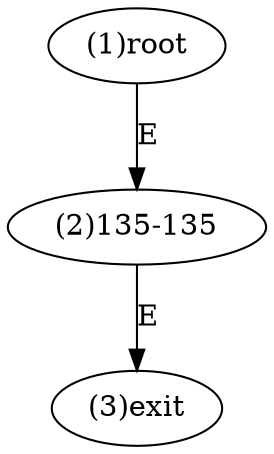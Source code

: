 digraph "" { 
1[ label="(1)root"];
2[ label="(2)135-135"];
3[ label="(3)exit"];
1->2[ label="E"];
2->3[ label="E"];
}